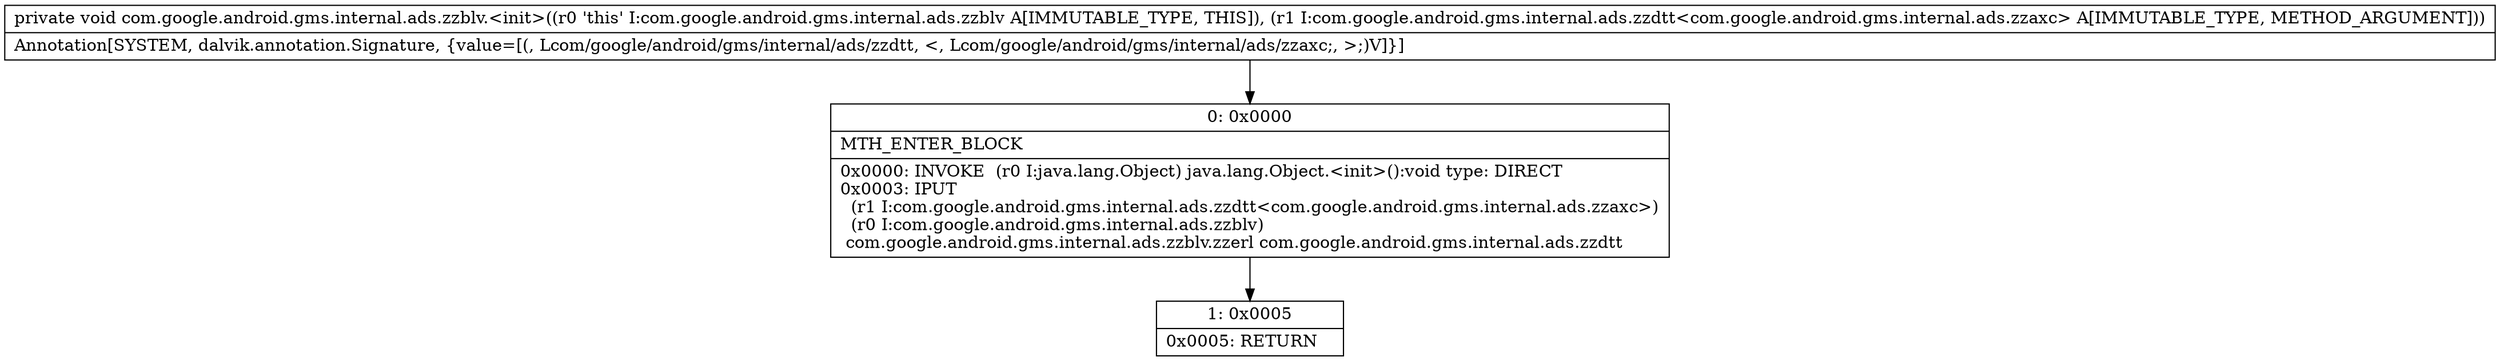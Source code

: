 digraph "CFG forcom.google.android.gms.internal.ads.zzblv.\<init\>(Lcom\/google\/android\/gms\/internal\/ads\/zzdtt;)V" {
Node_0 [shape=record,label="{0\:\ 0x0000|MTH_ENTER_BLOCK\l|0x0000: INVOKE  (r0 I:java.lang.Object) java.lang.Object.\<init\>():void type: DIRECT \l0x0003: IPUT  \l  (r1 I:com.google.android.gms.internal.ads.zzdtt\<com.google.android.gms.internal.ads.zzaxc\>)\l  (r0 I:com.google.android.gms.internal.ads.zzblv)\l com.google.android.gms.internal.ads.zzblv.zzerl com.google.android.gms.internal.ads.zzdtt \l}"];
Node_1 [shape=record,label="{1\:\ 0x0005|0x0005: RETURN   \l}"];
MethodNode[shape=record,label="{private void com.google.android.gms.internal.ads.zzblv.\<init\>((r0 'this' I:com.google.android.gms.internal.ads.zzblv A[IMMUTABLE_TYPE, THIS]), (r1 I:com.google.android.gms.internal.ads.zzdtt\<com.google.android.gms.internal.ads.zzaxc\> A[IMMUTABLE_TYPE, METHOD_ARGUMENT]))  | Annotation[SYSTEM, dalvik.annotation.Signature, \{value=[(, Lcom\/google\/android\/gms\/internal\/ads\/zzdtt, \<, Lcom\/google\/android\/gms\/internal\/ads\/zzaxc;, \>;)V]\}]\l}"];
MethodNode -> Node_0;
Node_0 -> Node_1;
}

